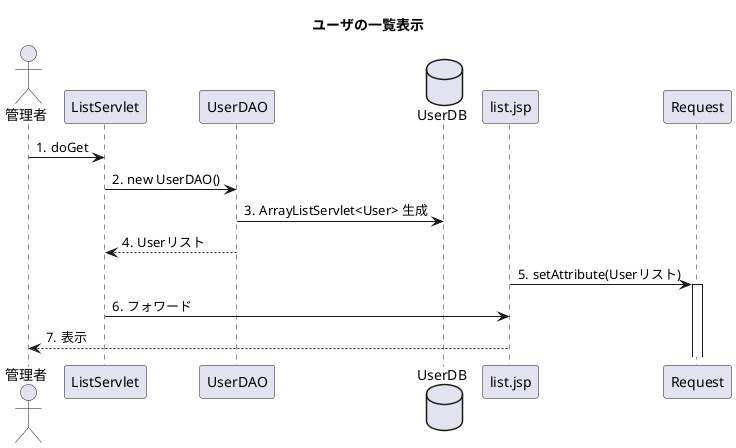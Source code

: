 @startuml
title ユーザの一覧表示

autonumber "#."

actor 管理者

participant ListServlet
participant UserDAO
database UserDB


管理者->ListServlet:doGet
ListServlet->UserDAO:new UserDAO()
UserDAO->UserDB:ArrayListServlet<User> 生成
UserDAO-->ListServlet:Userリスト
list.jsp -> Request++:setAttribute(Userリスト)
ListServlet -> list.jsp:フォワード
list.jsp-->管理者:表示

@enduml